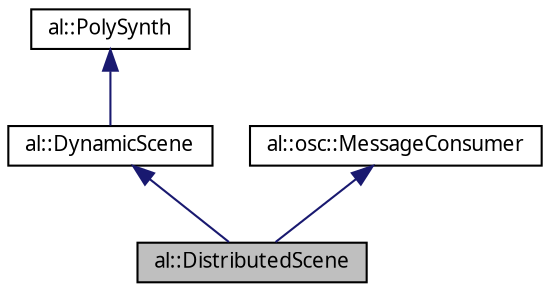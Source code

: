 digraph "al::DistributedScene"
{
 // LATEX_PDF_SIZE
  bgcolor="transparent";
  edge [fontname="FreeSans.ttf",fontsize="10",labelfontname="FreeSans.ttf",labelfontsize="10"];
  node [fontname="FreeSans.ttf",fontsize="10",shape=record];
  Node1 [label="al::DistributedScene",height=0.2,width=0.4,color="black", fillcolor="grey75", style="filled", fontcolor="black",tooltip="The DistributedScene class."];
  Node2 -> Node1 [dir="back",color="midnightblue",fontsize="10",style="solid",fontname="FreeSans.ttf"];
  Node2 [label="al::DynamicScene",height=0.2,width=0.4,color="black",URL="$classal_1_1_dynamic_scene.html",tooltip="The DynamicScene class."];
  Node3 -> Node2 [dir="back",color="midnightblue",fontsize="10",style="solid",fontname="FreeSans.ttf"];
  Node3 [label="al::PolySynth",height=0.2,width=0.4,color="black",URL="$classal_1_1_poly_synth.html",tooltip=" "];
  Node4 -> Node1 [dir="back",color="midnightblue",fontsize="10",style="solid",fontname="FreeSans.ttf"];
  Node4 [label="al::osc::MessageConsumer",height=0.2,width=0.4,color="black",URL="$classal_1_1osc_1_1_message_consumer.html",tooltip=" "];
}
